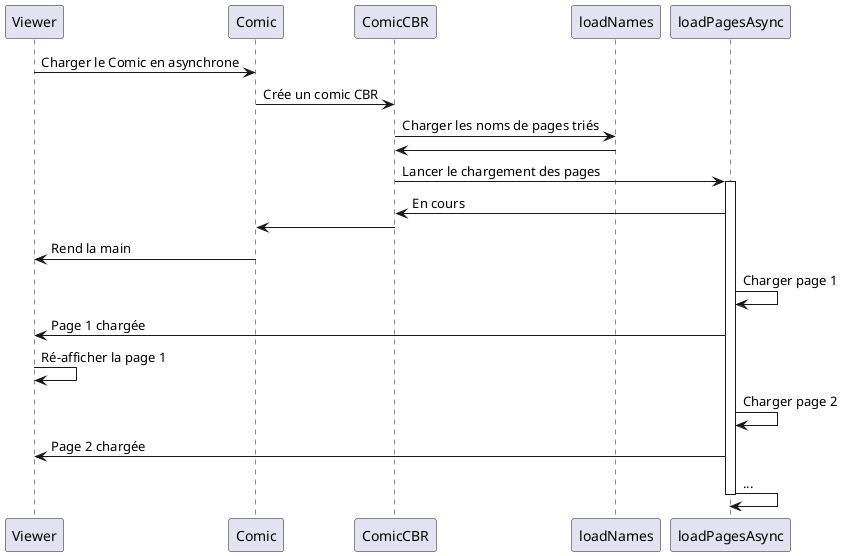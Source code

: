 @startuml

Viewer -> Comic: Charger le Comic en asynchrone

Comic -> ComicCBR: Crée un comic CBR

ComicCBR -> loadNames: Charger les noms de pages triés
loadNames -> ComicCBR

ComicCBR -> loadPagesAsync: Lancer le chargement des pages
activate loadPagesAsync
loadPagesAsync -> ComicCBR: En cours

ComicCBR -> Comic
Comic -> Viewer: Rend la main

loadPagesAsync -> loadPagesAsync: Charger page 1

loadPagesAsync -> Viewer: Page 1 chargée

Viewer -> Viewer: Ré-afficher la page 1

loadPagesAsync -> loadPagesAsync: Charger page 2
loadPagesAsync -> Viewer: Page 2 chargée

loadPagesAsync -> loadPagesAsync:...
deactivate loadPagesAsync

@enduml
